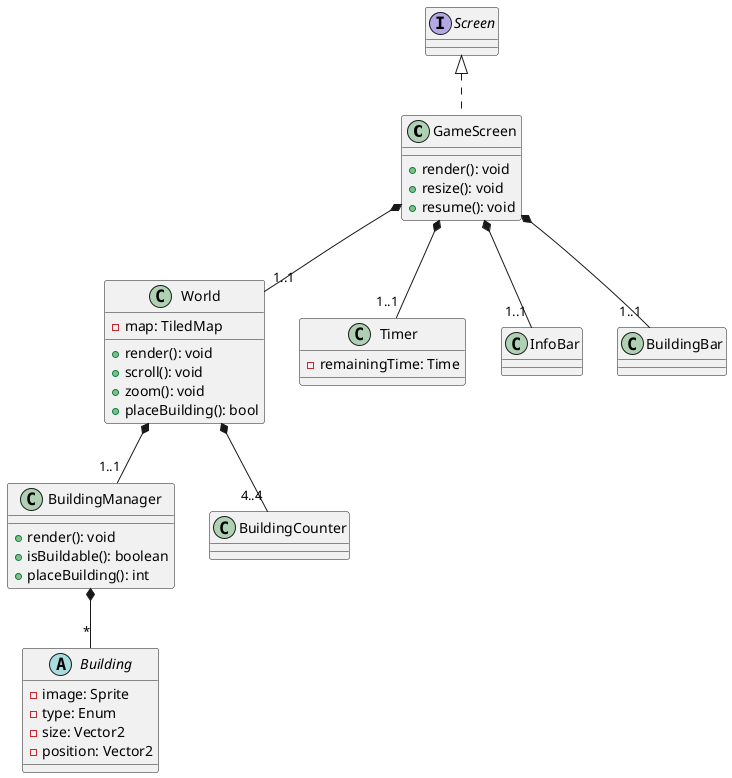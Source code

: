 @startuml Project Structure
class GameScreen implements Screen
{
    + render(): void
    + resize(): void
    + resume(): void
}

class World
{
    - map: TiledMap
    + render(): void
    + scroll(): void
    + zoom(): void
    + placeBuilding(): bool
}

class Timer
{
    - remainingTime: Time
}

class InfoBar

class BuildingManager
{
    + render(): void
    + isBuildable(): boolean
    + placeBuilding(): int
}

abstract class Building
{
    - image: Sprite
    - type: Enum
    - size: Vector2
    - position: Vector2
}

GameScreen *-- "1..1" World
GameScreen *-- "1..1" Timer
GameScreen *-- "1..1" InfoBar
GameScreen *-- "1..1" BuildingBar
World *-- "1..1" BuildingManager
BuildingManager *-- "*" Building
World *-- "4..4" BuildingCounter
@enduml